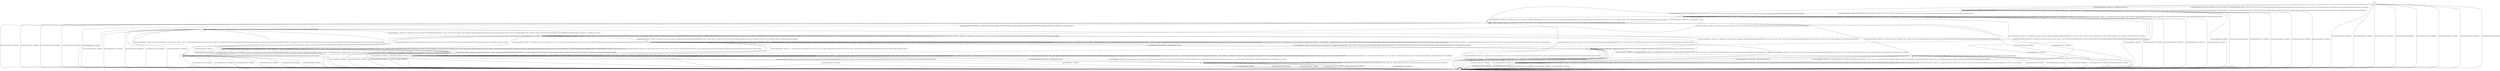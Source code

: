 digraph g {

	s0 [shape="circle" label="s0"];
	s1 [shape="circle" label="s1"];
	s2 [shape="circle" label="s2"];
	s3 [shape="circle" label="s3"];
	s4 [shape="circle" label="s4"];
	s5 [shape="circle" label="s5"];
	s6 [shape="circle" label="s6"];
	s7 [shape="circle" label="s7"];
	s8 [shape="circle" label="s8"];
	s9 [shape="circle" label="s9"];
	s10 [shape="circle" label="s10"];
	s11 [shape="circle" label="s11"];
	s12 [shape="circle" label="s12"];
	s13 [shape="circle" label="s13"];
	s14 [shape="circle" label="s14"];
	s0 -> s2 [label="user1|remote|DeviceControl / NoElement"];
	s0 -> s1 [label="user1|local|AddDevice / Symbol: CLS_0. Operation result: Success. Evidence: 'POST|/appsync/group/dev/manage'; ''error':0,'status':0,'msg':'ok''. Reason: Device management endpoint responses confirm operation success with explicit indicators (status:0, error:0, 'ok' message). Absence of direct 'AddDevice' keywords in payloads doesn't override explicit success markers."];
	s0 -> s2 [label="user1|local|RemoveDevice / NoElement"];
	s0 -> s2 [label="user1|local|DeviceControl / NoElement"];
	s0 -> s4 [label="user1|local|InviteToHome / Symbol: CLS_0. Operation result: Success. Evidence: 'error':0; 'status':0; 'msg':'ok'. Reason: Payload indicators (error:0, status:0, msg:'ok') confirm successful QR code generation at /appsync/group/member/invited/reqqrcode endpoint for invitation request."];
	s0 -> s2 [label="user2|local|DeviceControl / NoElement"];
	s0 -> s2 [label="user2|remote|DeviceControl / NoElement"];
	s0 -> s2 [label="user2|remote|AcceptInvite / NoElement"];
	s0 -> s2 [label="user2|remote|ScanQRCode / NoElement"];
	s0 -> s2 [label="user2|remote|QuitHome / NoElement"];
	s1 -> s1 [label="user1|remote|DeviceControl / Symbol: CLS_-1. Operation result: Success."];
	s1 -> s2 [label="user1|local|AddDevice / NoElement"];
	s1 -> s0 [label="user1|local|RemoveDevice / Symbol: CLS_-1. Operation result: Success."];
	s1 -> s1 [label="user1|local|DeviceControl / Symbol: CLS_0. Operation result: Undetermined. Evidence: 'Bidirectional UDP exchange (2 packets)'; 'pattern analysis'; 'bidirectional UDP flow'; 'UDP payload abstraction (Abs_Len)'. Reason: Bidirectional UDP traffic was observed, but confirmation requires explicit payload indicators of device control success. No status codes, control keywords, or operational context were found in packet contents. Minimal packet exchange (2 packets) provides only connectivity evidence despite bidirectional patterns. While traffic characteristics suggest possible command-response interaction, payloads contain only length markers or abstracted data without error/confirmation semantics, preventing definitive verification of control operation success."];
	s1 -> s3 [label="user1|local|InviteToHome / Symbol: CLS_0. Operation result: Success. Evidence: 'error':0; 'status':0; 'msg':'ok'. Reason: Payload indicators (error:0, status:0, msg:'ok') confirm successful QR code generation at /appsync/group/member/invited/reqqrcode endpoint for invitation request."];
	s1 -> s2 [label="user2|local|DeviceControl / NoElement"];
	s1 -> s2 [label="user2|remote|DeviceControl / NoElement"];
	s1 -> s2 [label="user2|remote|AcceptInvite / NoElement"];
	s1 -> s2 [label="user2|remote|ScanQRCode / NoElement"];
	s1 -> s2 [label="user2|remote|QuitHome / NoElement"];
	s2 -> s2 [label="user1|remote|DeviceControl / NoElement"];
	s2 -> s2 [label="user1|local|AddDevice / NoElement"];
	s2 -> s2 [label="user1|local|RemoveDevice / NoElement"];
	s2 -> s2 [label="user1|local|DeviceControl / NoElement"];
	s2 -> s2 [label="user1|local|InviteToHome / NoElement"];
	s2 -> s2 [label="user2|local|DeviceControl / NoElement"];
	s2 -> s2 [label="user2|remote|DeviceControl / NoElement"];
	s2 -> s2 [label="user2|remote|AcceptInvite / NoElement"];
	s2 -> s2 [label="user2|remote|ScanQRCode / NoElement"];
	s2 -> s2 [label="user2|remote|QuitHome / NoElement"];
	s3 -> s3 [label="user1|remote|DeviceControl / Symbol: CLS_-1. Operation result: Success."];
	s3 -> s2 [label="user1|local|AddDevice / NoElement"];
	s3 -> s4 [label="user1|local|RemoveDevice / Symbol: CLS_-1. Operation result: Success."];
	s3 -> s3 [label="user1|local|DeviceControl / Symbol: CLS_0. Operation result: Undetermined. Evidence: 'Bidirectional UDP exchange (2 packets)'; 'pattern analysis'; 'bidirectional UDP flow'; 'UDP payload abstraction (Abs_Len)'. Reason: Bidirectional UDP traffic was observed, but confirmation requires explicit payload indicators of device control success. No status codes, control keywords, or operational context were found in packet contents. Minimal packet exchange (2 packets) provides only connectivity evidence despite bidirectional patterns. While traffic characteristics suggest possible command-response interaction, payloads contain only length markers or abstracted data without error/confirmation semantics, preventing definitive verification of control operation success."];
	s3 -> s3 [label="user1|local|InviteToHome / Symbol: CLS_0. Operation result: Success. Evidence: 'error':0; 'status':0; 'msg':'ok'. Reason: Payload indicators (error:0, status:0, msg:'ok') confirm successful QR code generation at /appsync/group/member/invited/reqqrcode endpoint for invitation request."];
	s3 -> s2 [label="user2|local|DeviceControl / NoElement"];
	s3 -> s2 [label="user2|remote|DeviceControl / NoElement"];
	s3 -> s2 [label="user2|remote|AcceptInvite / NoElement"];
	s3 -> s5 [label="user2|remote|ScanQRCode / Symbol: CLS_0. Operation result: Success. Evidence: 'error':0,'status':0,'msg':'ok'. Reason: Consistent success confirmation through HTTP 200-equivalent status codes (0) with explicit 'ok' message in payload."];
	s3 -> s2 [label="user2|remote|QuitHome / NoElement"];
	s4 -> s2 [label="user1|remote|DeviceControl / NoElement"];
	s4 -> s3 [label="user1|local|AddDevice / Symbol: CLS_0. Operation result: Success. Evidence: 'POST|/appsync/group/dev/manage'; ''error':0,'status':0,'msg':'ok''. Reason: Device management endpoint responses confirm operation success with explicit indicators (status:0, error:0, 'ok' message). Absence of direct 'AddDevice' keywords in payloads doesn't override explicit success markers."];
	s4 -> s2 [label="user1|local|RemoveDevice / NoElement"];
	s4 -> s2 [label="user1|local|DeviceControl / NoElement"];
	s4 -> s4 [label="user1|local|InviteToHome / Symbol: CLS_0. Operation result: Success. Evidence: 'error':0; 'status':0; 'msg':'ok'. Reason: Payload indicators (error:0, status:0, msg:'ok') confirm successful QR code generation at /appsync/group/member/invited/reqqrcode endpoint for invitation request."];
	s4 -> s2 [label="user2|local|DeviceControl / NoElement"];
	s4 -> s2 [label="user2|remote|DeviceControl / NoElement"];
	s4 -> s2 [label="user2|remote|AcceptInvite / NoElement"];
	s4 -> s10 [label="user2|remote|ScanQRCode / Symbol: CLS_0. Operation result: Success. Evidence: 'error':0,'status':0,'msg':'ok'. Reason: Consistent success confirmation through HTTP 200-equivalent status codes (0) with explicit 'ok' message in payload."];
	s4 -> s2 [label="user2|remote|QuitHome / NoElement"];
	s5 -> s5 [label="user1|remote|DeviceControl / Symbol: CLS_-1. Operation result: Success."];
	s5 -> s2 [label="user1|local|AddDevice / NoElement"];
	s5 -> s10 [label="user1|local|RemoveDevice / Symbol: CLS_-1. Operation result: Success."];
	s5 -> s5 [label="user1|local|DeviceControl / Symbol: CLS_0. Operation result: Undetermined. Evidence: 'Bidirectional UDP exchange (2 packets)'; 'pattern analysis'; 'bidirectional UDP flow'; 'UDP payload abstraction (Abs_Len)'. Reason: Bidirectional UDP traffic was observed, but confirmation requires explicit payload indicators of device control success. No status codes, control keywords, or operational context were found in packet contents. Minimal packet exchange (2 packets) provides only connectivity evidence despite bidirectional patterns. While traffic characteristics suggest possible command-response interaction, payloads contain only length markers or abstracted data without error/confirmation semantics, preventing definitive verification of control operation success."];
	s5 -> s14 [label="user1|local|InviteToHome / Symbol: CLS_0. Operation result: Success. Evidence: 'error':0; 'status':0; 'msg':'ok'. Reason: Payload indicators (error:0, status:0, msg:'ok') confirm successful QR code generation at /appsync/group/member/invited/reqqrcode endpoint for invitation request."];
	s5 -> s2 [label="user2|local|DeviceControl / NoElement"];
	s5 -> s2 [label="user2|remote|DeviceControl / NoElement"];
	s5 -> s6 [label="user2|remote|AcceptInvite / Symbol: CLS_0. Operation result: Success. Evidence: '/appsync/group/member/invited/joinfamily|||||FPSPER{'error':0,'status':0,'msg':'ok'}'. Reason: HTTP POST to invitation acceptance endpoint with explicit success indicators (status:0, error:0, 'ok' message) confirms successful family group join operation."];
	s5 -> s5 [label="user2|remote|ScanQRCode / Symbol: CLS_0. Operation result: Success. Evidence: 'error':0,'status':0,'msg':'ok'. Reason: Consistent success confirmation through HTTP 200-equivalent status codes (0) with explicit 'ok' message in payload."];
	s5 -> s2 [label="user2|remote|QuitHome / NoElement"];
	s6 -> s6 [label="user1|remote|DeviceControl / Symbol: CLS_-1. Operation result: Success."];
	s6 -> s2 [label="user1|local|AddDevice / NoElement"];
	s6 -> s8 [label="user1|local|RemoveDevice / Symbol: CLS_-1. Operation result: Success."];
	s6 -> s6 [label="user1|local|DeviceControl / Symbol: CLS_0. Operation result: Undetermined. Evidence: 'Bidirectional UDP exchange (2 packets)'; 'pattern analysis'; 'bidirectional UDP flow'; 'UDP payload abstraction (Abs_Len)'. Reason: Bidirectional UDP traffic was observed, but confirmation requires explicit payload indicators of device control success. No status codes, control keywords, or operational context were found in packet contents. Minimal packet exchange (2 packets) provides only connectivity evidence despite bidirectional patterns. While traffic characteristics suggest possible command-response interaction, payloads contain only length markers or abstracted data without error/confirmation semantics, preventing definitive verification of control operation success."];
	s6 -> s7 [label="user1|local|InviteToHome / Symbol: CLS_1. Operation result: Success. Evidence: 'error':0; 'status':0; 'msg':'ok'. Reason: Identical payload success indicators (error:0, status:0, msg:'ok') demonstrate consistent operational success at invite QR code endpoint despite parametric variations."];
	s6 -> s6 [label="user2|local|DeviceControl / Symbol: CLS_0. Operation result: Success. Evidence: 'sustained bidirectional traffic'; 'UDP exchange between device_0 and user2_local'; 'Bidirectional UDP flow (device_0 ↔ user2_local)'. Reason: Sustained bidirectional UDP traffic between device_0 and user2_local without termination signals or error indicators, with complementary event response headers confirming protocol-level command execution."];
	s6 -> s6 [label="user2|remote|DeviceControl / Symbol: CLS_1. Operation result: Success. Evidence: 'POST /device/control/v2/sdkcontrol' + 'name':'Response' + alternating 'pwr' values (0/1). Reason: Control endpoint responses with HTTP POST method and alternating power state values confirm command acceptance through payload patterns, despite encrypted content obscuring full transaction details."];
	s6 -> s2 [label="user2|remote|AcceptInvite / NoElement"];
	s6 -> s6 [label="user2|remote|ScanQRCode / Symbol: CLS_1. Operation result: Failed. Evidence: 'error':-2010,'status':-2010. Reason: System-specific authentication failure indicated by negative error code -2010 in payload response."];
	s6 -> s11 [label="user2|remote|QuitHome / Symbol: CLS_1. Operation result: Success. Evidence: '/appsync/group/member/quitfamily|||||FPSPER{'error':0,'status':0,'msg':'ok'}'. Reason: Core API response (status=0, error=0) validates quitfamily success, independent of subsequent device state changes."];
	s7 -> s7 [label="user1|remote|DeviceControl / Symbol: CLS_-1. Operation result: Success."];
	s7 -> s2 [label="user1|local|AddDevice / NoElement"];
	s7 -> s9 [label="user1|local|RemoveDevice / Symbol: CLS_-1. Operation result: Success."];
	s7 -> s7 [label="user1|local|DeviceControl / Symbol: CLS_0. Operation result: Undetermined. Evidence: 'Bidirectional UDP exchange (2 packets)'; 'pattern analysis'; 'bidirectional UDP flow'; 'UDP payload abstraction (Abs_Len)'. Reason: Bidirectional UDP traffic was observed, but confirmation requires explicit payload indicators of device control success. No status codes, control keywords, or operational context were found in packet contents. Minimal packet exchange (2 packets) provides only connectivity evidence despite bidirectional patterns. While traffic characteristics suggest possible command-response interaction, payloads contain only length markers or abstracted data without error/confirmation semantics, preventing definitive verification of control operation success."];
	s7 -> s7 [label="user1|local|InviteToHome / Symbol: CLS_1. Operation result: Success. Evidence: 'error':0; 'status':0; 'msg':'ok'. Reason: Identical payload success indicators (error:0, status:0, msg:'ok') demonstrate consistent operational success at invite QR code endpoint despite parametric variations."];
	s7 -> s7 [label="user2|local|DeviceControl / Symbol: CLS_0. Operation result: Success. Evidence: 'sustained bidirectional traffic'; 'UDP exchange between device_0 and user2_local'; 'Bidirectional UDP flow (device_0 ↔ user2_local)'. Reason: Sustained bidirectional UDP traffic between device_0 and user2_local without termination signals or error indicators, with complementary event response headers confirming protocol-level command execution."];
	s7 -> s7 [label="user2|remote|DeviceControl / Symbol: CLS_1. Operation result: Success. Evidence: 'POST /device/control/v2/sdkcontrol' + 'name':'Response' + alternating 'pwr' values (0/1). Reason: Control endpoint responses with HTTP POST method and alternating power state values confirm command acceptance through payload patterns, despite encrypted content obscuring full transaction details."];
	s7 -> s2 [label="user2|remote|AcceptInvite / NoElement"];
	s7 -> s7 [label="user2|remote|ScanQRCode / Symbol: CLS_2. Operation result: Failed. Evidence: 'error':-2011,'status':-2011. Reason: Sequential error code -2011 confirms credential expiration or invalid permissions for QR code operation."];
	s7 -> s3 [label="user2|remote|QuitHome / Symbol: CLS_1. Operation result: Success. Evidence: '/appsync/group/member/quitfamily|||||FPSPER{'error':0,'status':0,'msg':'ok'}'. Reason: Core API response (status=0, error=0) validates quitfamily success, independent of subsequent device state changes."];
	s8 -> s2 [label="user1|remote|DeviceControl / NoElement"];
	s8 -> s6 [label="user1|local|AddDevice / Symbol: CLS_0. Operation result: Success. Evidence: 'POST|/appsync/group/dev/manage'; ''error':0,'status':0,'msg':'ok''. Reason: Device management endpoint responses confirm operation success with explicit indicators (status:0, error:0, 'ok' message). Absence of direct 'AddDevice' keywords in payloads doesn't override explicit success markers."];
	s8 -> s2 [label="user1|local|RemoveDevice / NoElement"];
	s8 -> s2 [label="user1|local|DeviceControl / NoElement"];
	s8 -> s9 [label="user1|local|InviteToHome / Symbol: CLS_1. Operation result: Success. Evidence: 'error':0; 'status':0; 'msg':'ok'. Reason: Identical payload success indicators (error:0, status:0, msg:'ok') demonstrate consistent operational success at invite QR code endpoint despite parametric variations."];
	s8 -> s2 [label="user2|local|DeviceControl / NoElement"];
	s8 -> s2 [label="user2|remote|DeviceControl / NoElement"];
	s8 -> s2 [label="user2|remote|AcceptInvite / NoElement"];
	s8 -> s8 [label="user2|remote|ScanQRCode / Symbol: CLS_1. Operation result: Failed. Evidence: 'error':-2010,'status':-2010. Reason: System-specific authentication failure indicated by negative error code -2010 in payload response."];
	s8 -> s12 [label="user2|remote|QuitHome / Symbol: CLS_0. Operation result: Success. Evidence: '/appsync/group/member/quitfamily|||||FPSPER{'error':0,'status':0,'msg':'ok'}'. Reason: HTTP 200 equivalent (status:0) with 'ok' message confirms successful quitfamily operation through appsync endpoint."];
	s9 -> s2 [label="user1|remote|DeviceControl / NoElement"];
	s9 -> s7 [label="user1|local|AddDevice / Symbol: CLS_0. Operation result: Success. Evidence: 'POST|/appsync/group/dev/manage'; ''error':0,'status':0,'msg':'ok''. Reason: Device management endpoint responses confirm operation success with explicit indicators (status:0, error:0, 'ok' message). Absence of direct 'AddDevice' keywords in payloads doesn't override explicit success markers."];
	s9 -> s2 [label="user1|local|RemoveDevice / NoElement"];
	s9 -> s2 [label="user1|local|DeviceControl / NoElement"];
	s9 -> s9 [label="user1|local|InviteToHome / Symbol: CLS_1. Operation result: Success. Evidence: 'error':0; 'status':0; 'msg':'ok'. Reason: Identical payload success indicators (error:0, status:0, msg:'ok') demonstrate consistent operational success at invite QR code endpoint despite parametric variations."];
	s9 -> s2 [label="user2|local|DeviceControl / NoElement"];
	s9 -> s2 [label="user2|remote|DeviceControl / NoElement"];
	s9 -> s2 [label="user2|remote|AcceptInvite / NoElement"];
	s9 -> s9 [label="user2|remote|ScanQRCode / Symbol: CLS_2. Operation result: Failed. Evidence: 'error':-2011,'status':-2011. Reason: Sequential error code -2011 confirms credential expiration or invalid permissions for QR code operation."];
	s9 -> s4 [label="user2|remote|QuitHome / Symbol: CLS_0. Operation result: Success. Evidence: '/appsync/group/member/quitfamily|||||FPSPER{'error':0,'status':0,'msg':'ok'}'. Reason: HTTP 200 equivalent (status:0) with 'ok' message confirms successful quitfamily operation through appsync endpoint."];
	s10 -> s2 [label="user1|remote|DeviceControl / NoElement"];
	s10 -> s5 [label="user1|local|AddDevice / Symbol: CLS_0. Operation result: Success. Evidence: 'POST|/appsync/group/dev/manage'; ''error':0,'status':0,'msg':'ok''. Reason: Device management endpoint responses confirm operation success with explicit indicators (status:0, error:0, 'ok' message). Absence of direct 'AddDevice' keywords in payloads doesn't override explicit success markers."];
	s10 -> s2 [label="user1|local|RemoveDevice / NoElement"];
	s10 -> s2 [label="user1|local|DeviceControl / NoElement"];
	s10 -> s13 [label="user1|local|InviteToHome / Symbol: CLS_0. Operation result: Success. Evidence: 'error':0; 'status':0; 'msg':'ok'. Reason: Payload indicators (error:0, status:0, msg:'ok') confirm successful QR code generation at /appsync/group/member/invited/reqqrcode endpoint for invitation request."];
	s10 -> s2 [label="user2|local|DeviceControl / NoElement"];
	s10 -> s2 [label="user2|remote|DeviceControl / NoElement"];
	s10 -> s8 [label="user2|remote|AcceptInvite / Symbol: CLS_0. Operation result: Success. Evidence: '/appsync/group/member/invited/joinfamily|||||FPSPER{'error':0,'status':0,'msg':'ok'}'. Reason: HTTP POST to invitation acceptance endpoint with explicit success indicators (status:0, error:0, 'ok' message) confirms successful family group join operation."];
	s10 -> s10 [label="user2|remote|ScanQRCode / Symbol: CLS_0. Operation result: Success. Evidence: 'error':0,'status':0,'msg':'ok'. Reason: Consistent success confirmation through HTTP 200-equivalent status codes (0) with explicit 'ok' message in payload."];
	s10 -> s2 [label="user2|remote|QuitHome / NoElement"];
	s11 -> s11 [label="user1|remote|DeviceControl / Symbol: CLS_-1. Operation result: Success."];
	s11 -> s2 [label="user1|local|AddDevice / NoElement"];
	s11 -> s12 [label="user1|local|RemoveDevice / Symbol: CLS_-1. Operation result: Success."];
	s11 -> s11 [label="user1|local|DeviceControl / Symbol: CLS_0. Operation result: Undetermined. Evidence: 'Bidirectional UDP exchange (2 packets)'; 'pattern analysis'; 'bidirectional UDP flow'; 'UDP payload abstraction (Abs_Len)'. Reason: Bidirectional UDP traffic was observed, but confirmation requires explicit payload indicators of device control success. No status codes, control keywords, or operational context were found in packet contents. Minimal packet exchange (2 packets) provides only connectivity evidence despite bidirectional patterns. While traffic characteristics suggest possible command-response interaction, payloads contain only length markers or abstracted data without error/confirmation semantics, preventing definitive verification of control operation success."];
	s11 -> s3 [label="user1|local|InviteToHome / Symbol: CLS_0. Operation result: Success. Evidence: 'error':0; 'status':0; 'msg':'ok'. Reason: Payload indicators (error:0, status:0, msg:'ok') confirm successful QR code generation at /appsync/group/member/invited/reqqrcode endpoint for invitation request."];
	s11 -> s2 [label="user2|local|DeviceControl / NoElement"];
	s11 -> s2 [label="user2|remote|DeviceControl / NoElement"];
	s11 -> s2 [label="user2|remote|AcceptInvite / NoElement"];
	s11 -> s11 [label="user2|remote|ScanQRCode / Symbol: CLS_1. Operation result: Failed. Evidence: 'error':-2010,'status':-2010. Reason: System-specific authentication failure indicated by negative error code -2010 in payload response."];
	s11 -> s2 [label="user2|remote|QuitHome / NoElement"];
	s12 -> s2 [label="user1|remote|DeviceControl / NoElement"];
	s12 -> s11 [label="user1|local|AddDevice / Symbol: CLS_0. Operation result: Success. Evidence: 'POST|/appsync/group/dev/manage'; ''error':0,'status':0,'msg':'ok''. Reason: Device management endpoint responses confirm operation success with explicit indicators (status:0, error:0, 'ok' message). Absence of direct 'AddDevice' keywords in payloads doesn't override explicit success markers."];
	s12 -> s2 [label="user1|local|RemoveDevice / NoElement"];
	s12 -> s2 [label="user1|local|DeviceControl / NoElement"];
	s12 -> s4 [label="user1|local|InviteToHome / Symbol: CLS_0. Operation result: Success. Evidence: 'error':0; 'status':0; 'msg':'ok'. Reason: Payload indicators (error:0, status:0, msg:'ok') confirm successful QR code generation at /appsync/group/member/invited/reqqrcode endpoint for invitation request."];
	s12 -> s2 [label="user2|local|DeviceControl / NoElement"];
	s12 -> s2 [label="user2|remote|DeviceControl / NoElement"];
	s12 -> s2 [label="user2|remote|AcceptInvite / NoElement"];
	s12 -> s12 [label="user2|remote|ScanQRCode / Symbol: CLS_1. Operation result: Failed. Evidence: 'error':-2010,'status':-2010. Reason: System-specific authentication failure indicated by negative error code -2010 in payload response."];
	s12 -> s2 [label="user2|remote|QuitHome / NoElement"];
	s13 -> s2 [label="user1|remote|DeviceControl / NoElement"];
	s13 -> s14 [label="user1|local|AddDevice / Symbol: CLS_0. Operation result: Success. Evidence: 'POST|/appsync/group/dev/manage'; ''error':0,'status':0,'msg':'ok''. Reason: Device management endpoint responses confirm operation success with explicit indicators (status:0, error:0, 'ok' message). Absence of direct 'AddDevice' keywords in payloads doesn't override explicit success markers."];
	s13 -> s2 [label="user1|local|RemoveDevice / NoElement"];
	s13 -> s2 [label="user1|local|DeviceControl / NoElement"];
	s13 -> s13 [label="user1|local|InviteToHome / Symbol: CLS_0. Operation result: Success. Evidence: 'error':0; 'status':0; 'msg':'ok'. Reason: Payload indicators (error:0, status:0, msg:'ok') confirm successful QR code generation at /appsync/group/member/invited/reqqrcode endpoint for invitation request."];
	s13 -> s2 [label="user2|local|DeviceControl / NoElement"];
	s13 -> s2 [label="user2|remote|DeviceControl / NoElement"];
	s13 -> s9 [label="user2|remote|AcceptInvite / Symbol: CLS_0. Operation result: Success. Evidence: '/appsync/group/member/invited/joinfamily|||||FPSPER{'error':0,'status':0,'msg':'ok'}'. Reason: HTTP POST to invitation acceptance endpoint with explicit success indicators (status:0, error:0, 'ok' message) confirms successful family group join operation."];
	s13 -> s10 [label="user2|remote|ScanQRCode / Symbol: CLS_0. Operation result: Success. Evidence: 'error':0,'status':0,'msg':'ok'. Reason: Consistent success confirmation through HTTP 200-equivalent status codes (0) with explicit 'ok' message in payload."];
	s13 -> s2 [label="user2|remote|QuitHome / NoElement"];
	s14 -> s14 [label="user1|remote|DeviceControl / Symbol: CLS_-1. Operation result: Success."];
	s14 -> s2 [label="user1|local|AddDevice / NoElement"];
	s14 -> s13 [label="user1|local|RemoveDevice / Symbol: CLS_-1. Operation result: Success."];
	s14 -> s14 [label="user1|local|DeviceControl / Symbol: CLS_0. Operation result: Undetermined. Evidence: 'Bidirectional UDP exchange (2 packets)'; 'pattern analysis'; 'bidirectional UDP flow'; 'UDP payload abstraction (Abs_Len)'. Reason: Bidirectional UDP traffic was observed, but confirmation requires explicit payload indicators of device control success. No status codes, control keywords, or operational context were found in packet contents. Minimal packet exchange (2 packets) provides only connectivity evidence despite bidirectional patterns. While traffic characteristics suggest possible command-response interaction, payloads contain only length markers or abstracted data without error/confirmation semantics, preventing definitive verification of control operation success."];
	s14 -> s14 [label="user1|local|InviteToHome / Symbol: CLS_0. Operation result: Success. Evidence: 'error':0; 'status':0; 'msg':'ok'. Reason: Payload indicators (error:0, status:0, msg:'ok') confirm successful QR code generation at /appsync/group/member/invited/reqqrcode endpoint for invitation request."];
	s14 -> s2 [label="user2|local|DeviceControl / NoElement"];
	s14 -> s2 [label="user2|remote|DeviceControl / NoElement"];
	s14 -> s7 [label="user2|remote|AcceptInvite / Symbol: CLS_0. Operation result: Success. Evidence: '/appsync/group/member/invited/joinfamily|||||FPSPER{'error':0,'status':0,'msg':'ok'}'. Reason: HTTP POST to invitation acceptance endpoint with explicit success indicators (status:0, error:0, 'ok' message) confirms successful family group join operation."];
	s14 -> s5 [label="user2|remote|ScanQRCode / Symbol: CLS_0. Operation result: Success. Evidence: 'error':0,'status':0,'msg':'ok'. Reason: Consistent success confirmation through HTTP 200-equivalent status codes (0) with explicit 'ok' message in payload."];
	s14 -> s2 [label="user2|remote|QuitHome / NoElement"];

__start0 [label="" shape="none" width="0" height="0"];
__start0 -> s0;

}
